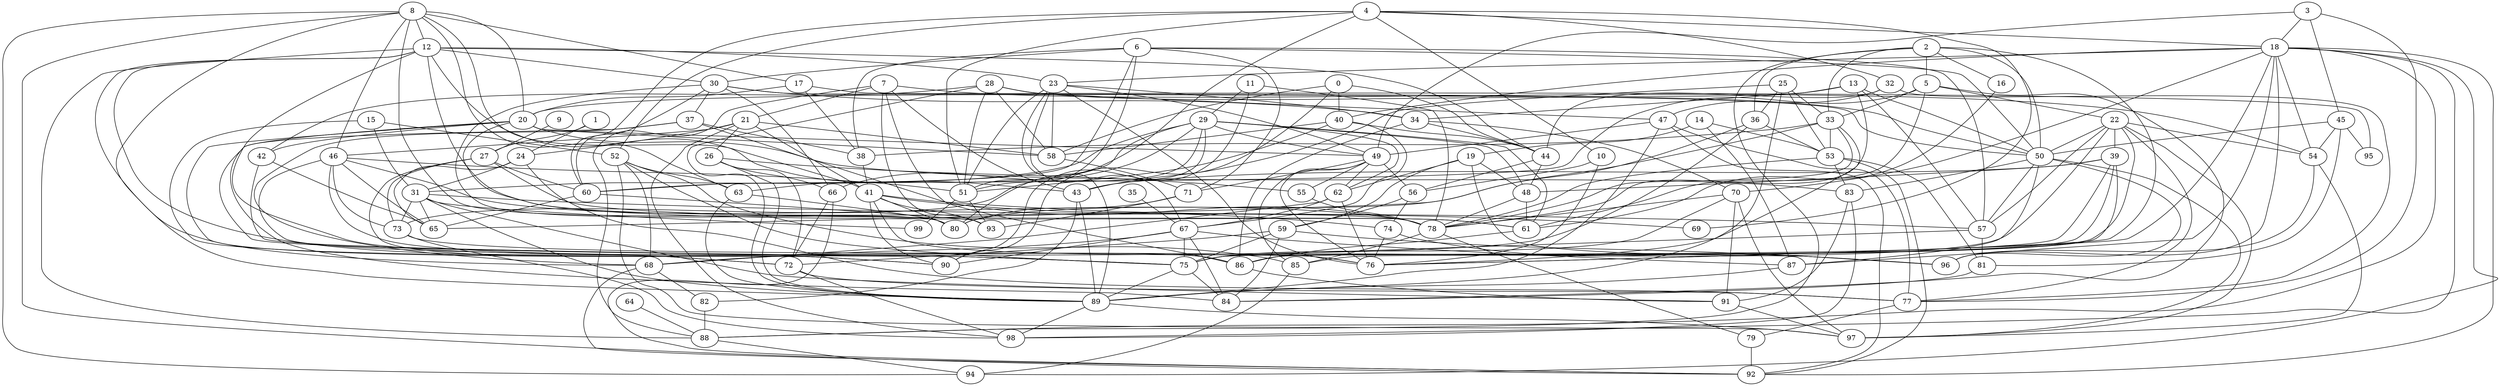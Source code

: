 strict graph "gnp_random_graph(100,0.06)" {
0;
1;
2;
3;
4;
5;
6;
7;
8;
9;
10;
11;
12;
13;
14;
15;
16;
17;
18;
19;
20;
21;
22;
23;
24;
25;
26;
27;
28;
29;
30;
31;
32;
33;
34;
35;
36;
37;
38;
39;
40;
41;
42;
43;
44;
45;
46;
47;
48;
49;
50;
51;
52;
53;
54;
55;
56;
57;
58;
59;
60;
61;
62;
63;
64;
65;
66;
67;
68;
69;
70;
71;
72;
73;
74;
75;
76;
77;
78;
79;
80;
81;
82;
83;
84;
85;
86;
87;
88;
89;
90;
91;
92;
93;
94;
95;
96;
97;
98;
99;
0 -- 40  [is_available=True, prob="0.712997806608"];
0 -- 58  [is_available=True, prob="1.0"];
0 -- 44  [is_available=True, prob="1.0"];
0 -- 90  [is_available=True, prob="0.564957918754"];
1 -- 24  [is_available=True, prob="0.401511229512"];
1 -- 27  [is_available=True, prob="0.572323816074"];
2 -- 33  [is_available=True, prob="0.75741853504"];
2 -- 36  [is_available=True, prob="0.858114996607"];
2 -- 5  [is_available=True, prob="0.879213992305"];
2 -- 76  [is_available=True, prob="0.439826245381"];
2 -- 16  [is_available=True, prob="0.207824063488"];
2 -- 50  [is_available=True, prob="1.0"];
2 -- 88  [is_available=True, prob="0.548475039195"];
3 -- 49  [is_available=True, prob="0.826608452863"];
3 -- 18  [is_available=True, prob="1.0"];
3 -- 45  [is_available=True, prob="1.0"];
3 -- 77  [is_available=True, prob="0.118206901979"];
4 -- 32  [is_available=True, prob="1.0"];
4 -- 69  [is_available=True, prob="1.0"];
4 -- 10  [is_available=True, prob="0.83114050686"];
4 -- 80  [is_available=True, prob="0.265670753599"];
4 -- 18  [is_available=True, prob="1.0"];
4 -- 51  [is_available=True, prob="0.131869208187"];
4 -- 52  [is_available=True, prob="0.488903745217"];
4 -- 60  [is_available=True, prob="0.115680650591"];
5 -- 33  [is_available=True, prob="1.0"];
5 -- 84  [is_available=True, prob="0.190567140253"];
5 -- 22  [is_available=True, prob="1.0"];
5 -- 60  [is_available=True, prob="0.355632623614"];
5 -- 61  [is_available=True, prob="0.690968893368"];
6 -- 38  [is_available=True, prob="0.573227242007"];
6 -- 71  [is_available=True, prob="1.0"];
6 -- 50  [is_available=True, prob="0.85708309815"];
6 -- 51  [is_available=True, prob="0.529884840355"];
6 -- 57  [is_available=True, prob="0.813660466175"];
6 -- 60  [is_available=True, prob="0.529252474967"];
6 -- 30  [is_available=True, prob="0.27229654671"];
7 -- 54  [is_available=True, prob="0.635428076257"];
7 -- 43  [is_available=True, prob="0.992729862611"];
7 -- 21  [is_available=True, prob="0.761925853889"];
7 -- 86  [is_available=True, prob="0.0971835687538"];
7 -- 88  [is_available=True, prob="0.540646476198"];
7 -- 93  [is_available=True, prob="0.396681131729"];
8 -- 68  [is_available=True, prob="1.0"];
8 -- 41  [is_available=True, prob="1.0"];
8 -- 12  [is_available=True, prob="0.638536817574"];
8 -- 46  [is_available=True, prob="0.198631234167"];
8 -- 80  [is_available=True, prob="0.37089235805"];
8 -- 17  [is_available=True, prob="0.751027770485"];
8 -- 20  [is_available=True, prob="0.992193485906"];
8 -- 92  [is_available=True, prob="0.349670177539"];
8 -- 94  [is_available=True, prob="0.854491808048"];
8 -- 63  [is_available=True, prob="0.805759514014"];
9 -- 27  [is_available=True, prob="0.271694235256"];
10 -- 56  [is_available=True, prob="1.0"];
10 -- 76  [is_available=True, prob="0.0788143584714"];
11 -- 90  [is_available=True, prob="0.174586803499"];
11 -- 29  [is_available=True, prob="0.529482054351"];
11 -- 78  [is_available=True, prob="1.0"];
12 -- 43  [is_available=True, prob="1.0"];
12 -- 44  [is_available=True, prob="1.0"];
12 -- 72  [is_available=True, prob="1.0"];
12 -- 86  [is_available=True, prob="0.655570553173"];
12 -- 23  [is_available=True, prob="0.573366155006"];
12 -- 88  [is_available=True, prob="0.627253113889"];
12 -- 89  [is_available=True, prob="0.400921241452"];
12 -- 61  [is_available=True, prob="0.248265284169"];
12 -- 30  [is_available=True, prob="0.957774768572"];
13 -- 57  [is_available=True, prob="0.753651797557"];
13 -- 34  [is_available=True, prob="0.749560860427"];
13 -- 20  [is_available=True, prob="0.103736983995"];
13 -- 50  [is_available=True, prob="0.492453215456"];
13 -- 78  [is_available=True, prob="0.0861035027393"];
14 -- 19  [is_available=True, prob="0.0376115107377"];
14 -- 53  [is_available=True, prob="0.862158388716"];
14 -- 87  [is_available=True, prob="1.0"];
15 -- 90  [is_available=True, prob="0.917449983514"];
15 -- 52  [is_available=True, prob="0.0954845630122"];
15 -- 31  [is_available=True, prob="0.310302077801"];
16 -- 61  [is_available=True, prob="0.796386238885"];
17 -- 20  [is_available=True, prob="0.558439223706"];
17 -- 38  [is_available=True, prob="1.0"];
17 -- 95  [is_available=True, prob="0.556191155113"];
18 -- 96  [is_available=True, prob="0.0793671895713"];
18 -- 98  [is_available=True, prob="0.380751318236"];
18 -- 70  [is_available=True, prob="0.722469305559"];
18 -- 40  [is_available=True, prob="0.265943478823"];
18 -- 87  [is_available=True, prob="0.609811225573"];
18 -- 76  [is_available=True, prob="0.597158097432"];
18 -- 54  [is_available=True, prob="0.127390572569"];
18 -- 23  [is_available=True, prob="0.741481603658"];
18 -- 88  [is_available=True, prob="1.0"];
18 -- 92  [is_available=True, prob="1.0"];
18 -- 94  [is_available=True, prob="1.0"];
19 -- 48  [is_available=True, prob="1.0"];
19 -- 96  [is_available=True, prob="1.0"];
19 -- 59  [is_available=True, prob="1.0"];
19 -- 62  [is_available=True, prob="0.88034869859"];
20 -- 49  [is_available=True, prob="0.796157068898"];
20 -- 42  [is_available=True, prob="0.322933648792"];
20 -- 75  [is_available=True, prob="1.0"];
20 -- 78  [is_available=True, prob="1.0"];
20 -- 83  [is_available=True, prob="0.201414570678"];
20 -- 58  [is_available=True, prob="0.921373017696"];
20 -- 90  [is_available=True, prob="0.299383705933"];
21 -- 98  [is_available=True, prob="0.55070984868"];
21 -- 41  [is_available=True, prob="0.628231808591"];
21 -- 46  [is_available=True, prob="0.979188224469"];
21 -- 24  [is_available=True, prob="1.0"];
21 -- 26  [is_available=True, prob="0.902798047323"];
21 -- 58  [is_available=True, prob="0.918603371445"];
22 -- 97  [is_available=True, prob="0.995680295759"];
22 -- 39  [is_available=True, prob="0.478801724909"];
22 -- 75  [is_available=True, prob="0.195991584534"];
22 -- 77  [is_available=True, prob="0.0757754986795"];
22 -- 50  [is_available=True, prob="0.234407621234"];
22 -- 54  [is_available=True, prob="0.327936395546"];
22 -- 57  [is_available=True, prob="0.296020959076"];
22 -- 86  [is_available=True, prob="1.0"];
23 -- 34  [is_available=True, prob="0.00372403625031"];
23 -- 67  [is_available=True, prob="0.333011446747"];
23 -- 76  [is_available=True, prob="0.473386648221"];
23 -- 49  [is_available=True, prob="0.530280942726"];
23 -- 51  [is_available=True, prob="0.439538374195"];
23 -- 89  [is_available=True, prob="0.361688777783"];
23 -- 58  [is_available=True, prob="0.532260773457"];
24 -- 77  [is_available=True, prob="0.231980640974"];
24 -- 65  [is_available=True, prob="0.423402274529"];
24 -- 31  [is_available=True, prob="0.0333355446182"];
25 -- 33  [is_available=True, prob="0.673586034182"];
25 -- 43  [is_available=True, prob="0.887387846044"];
25 -- 36  [is_available=True, prob="1.0"];
25 -- 53  [is_available=True, prob="0.836877821468"];
25 -- 89  [is_available=True, prob="0.325952377593"];
26 -- 72  [is_available=True, prob="0.867938943658"];
26 -- 89  [is_available=True, prob="0.399215509295"];
26 -- 66  [is_available=True, prob="0.7939320415"];
26 -- 55  [is_available=True, prob="1.0"];
27 -- 72  [is_available=True, prob="0.968235969016"];
27 -- 73  [is_available=True, prob="0.755911595428"];
27 -- 60  [is_available=True, prob="0.388487342901"];
27 -- 61  [is_available=True, prob="0.438061041921"];
28 -- 42  [is_available=True, prob="0.582869096966"];
28 -- 47  [is_available=True, prob="0.793751092201"];
28 -- 50  [is_available=True, prob="0.695879563651"];
28 -- 51  [is_available=True, prob="0.219093647008"];
28 -- 89  [is_available=True, prob="0.747028895531"];
28 -- 58  [is_available=True, prob="0.685106533453"];
29 -- 66  [is_available=True, prob="0.73324580562"];
29 -- 73  [is_available=True, prob="0.164494021713"];
29 -- 48  [is_available=True, prob="0.917533093225"];
29 -- 49  [is_available=True, prob="0.424643965986"];
29 -- 51  [is_available=True, prob="1.0"];
29 -- 63  [is_available=True, prob="1.0"];
29 -- 61  [is_available=True, prob="0.254296478695"];
29 -- 62  [is_available=True, prob="0.857010038822"];
29 -- 31  [is_available=True, prob="0.82165670068"];
30 -- 34  [is_available=True, prob="1.0"];
30 -- 37  [is_available=True, prob="1.0"];
30 -- 66  [is_available=True, prob="0.0894225602647"];
30 -- 80  [is_available=True, prob="0.17435202477"];
30 -- 50  [is_available=True, prob="0.758074034106"];
30 -- 60  [is_available=True, prob="1.0"];
31 -- 65  [is_available=True, prob="1.0"];
31 -- 99  [is_available=True, prob="0.914549805588"];
31 -- 73  [is_available=True, prob="0.0825552420498"];
31 -- 89  [is_available=True, prob="0.099542246024"];
31 -- 57  [is_available=True, prob="0.627312039501"];
31 -- 91  [is_available=True, prob="0.745796061672"];
32 -- 44  [is_available=True, prob="1.0"];
32 -- 77  [is_available=True, prob="1.0"];
32 -- 47  [is_available=True, prob="0.287643033561"];
33 -- 65  [is_available=True, prob="1.0"];
33 -- 38  [is_available=True, prob="0.999358339712"];
33 -- 76  [is_available=True, prob="1.0"];
33 -- 78  [is_available=True, prob="1.0"];
33 -- 53  [is_available=True, prob="0.568843473362"];
34 -- 70  [is_available=True, prob="0.346490244131"];
34 -- 44  [is_available=True, prob="1.0"];
34 -- 86  [is_available=True, prob="1.0"];
35 -- 67  [is_available=True, prob="1.0"];
36 -- 80  [is_available=True, prob="0.802022726274"];
36 -- 68  [is_available=True, prob="1.0"];
36 -- 53  [is_available=True, prob="0.614268703643"];
37 -- 84  [is_available=True, prob="0.300833237142"];
37 -- 78  [is_available=True, prob="0.198350241548"];
37 -- 68  [is_available=True, prob="0.556890428725"];
37 -- 38  [is_available=True, prob="0.091969281694"];
38 -- 41  [is_available=True, prob="0.92942761008"];
39 -- 43  [is_available=True, prob="0.644569619697"];
39 -- 75  [is_available=True, prob="0.0404621477808"];
39 -- 48  [is_available=True, prob="0.851690308952"];
39 -- 85  [is_available=True, prob="0.270605529314"];
39 -- 86  [is_available=True, prob="0.604453878264"];
40 -- 67  [is_available=True, prob="0.898745552173"];
40 -- 44  [is_available=True, prob="0.728632019085"];
40 -- 51  [is_available=True, prob="0.47552702144"];
40 -- 58  [is_available=True, prob="1.0"];
41 -- 69  [is_available=True, prob="0.850584339865"];
41 -- 74  [is_available=True, prob="0.832852253225"];
41 -- 76  [is_available=True, prob="1.0"];
41 -- 80  [is_available=True, prob="0.689659987468"];
41 -- 90  [is_available=True, prob="1.0"];
41 -- 93  [is_available=True, prob="0.943979302902"];
42 -- 75  [is_available=True, prob="0.26784868861"];
42 -- 65  [is_available=True, prob="0.426686813049"];
43 -- 82  [is_available=True, prob="1.0"];
43 -- 89  [is_available=True, prob="0.606258598789"];
44 -- 48  [is_available=True, prob="0.604914016353"];
44 -- 56  [is_available=True, prob="0.881920980676"];
45 -- 81  [is_available=True, prob="0.761128869232"];
45 -- 50  [is_available=True, prob="0.467418277096"];
45 -- 54  [is_available=True, prob="0.199345808427"];
45 -- 95  [is_available=True, prob="1.0"];
46 -- 65  [is_available=True, prob="0.548965837787"];
46 -- 73  [is_available=True, prob="1.0"];
46 -- 75  [is_available=True, prob="1.0"];
46 -- 78  [is_available=True, prob="0.0919745152171"];
46 -- 51  [is_available=True, prob="1.0"];
46 -- 86  [is_available=True, prob="1.0"];
47 -- 92  [is_available=True, prob="0.658105919825"];
47 -- 77  [is_available=True, prob="0.517671481772"];
47 -- 49  [is_available=True, prob="0.94526726594"];
47 -- 89  [is_available=True, prob="1.0"];
48 -- 78  [is_available=True, prob="0.296681707678"];
48 -- 61  [is_available=True, prob="0.189349230301"];
49 -- 71  [is_available=True, prob="1.0"];
49 -- 76  [is_available=True, prob="1.0"];
49 -- 85  [is_available=True, prob="0.060066879001"];
49 -- 55  [is_available=True, prob="0.64432706068"];
49 -- 56  [is_available=True, prob="0.212183870837"];
49 -- 62  [is_available=True, prob="0.831665437174"];
50 -- 96  [is_available=True, prob="0.781045575755"];
50 -- 97  [is_available=True, prob="0.0748674118585"];
50 -- 83  [is_available=True, prob="0.857607699209"];
50 -- 87  [is_available=True, prob="0.893660323526"];
50 -- 57  [is_available=True, prob="1.0"];
51 -- 99  [is_available=True, prob="0.141804540991"];
51 -- 93  [is_available=True, prob="0.706991689431"];
52 -- 97  [is_available=True, prob="0.28400625259"];
52 -- 68  [is_available=True, prob="0.151268236221"];
52 -- 75  [is_available=True, prob="0.337658379871"];
52 -- 85  [is_available=True, prob="0.0888251463501"];
52 -- 63  [is_available=True, prob="0.918654768075"];
53 -- 78  [is_available=True, prob="0.738149735621"];
53 -- 81  [is_available=True, prob="0.437637410231"];
53 -- 83  [is_available=True, prob="0.310099003766"];
53 -- 92  [is_available=True, prob="0.647207670509"];
54 -- 96  [is_available=True, prob="1.0"];
54 -- 97  [is_available=True, prob="0.242689518695"];
55 -- 78  [is_available=True, prob="1.0"];
56 -- 59  [is_available=True, prob="0.89259306069"];
56 -- 74  [is_available=True, prob="0.965750168089"];
57 -- 75  [is_available=True, prob="0.513508462042"];
57 -- 81  [is_available=True, prob="0.573438347289"];
58 -- 71  [is_available=True, prob="0.937133774575"];
59 -- 96  [is_available=True, prob="0.228938912311"];
59 -- 72  [is_available=True, prob="1.0"];
59 -- 75  [is_available=True, prob="1.0"];
59 -- 84  [is_available=True, prob="0.24836579615"];
60 -- 65  [is_available=True, prob="0.672804222802"];
60 -- 93  [is_available=True, prob="1.0"];
61 -- 86  [is_available=True, prob="1.0"];
62 -- 67  [is_available=True, prob="1.0"];
62 -- 68  [is_available=True, prob="0.0626609352035"];
62 -- 76  [is_available=True, prob="0.546374856759"];
63 -- 80  [is_available=True, prob="0.0398649842909"];
63 -- 89  [is_available=True, prob="1.0"];
64 -- 88  [is_available=True, prob="1.0"];
66 -- 72  [is_available=True, prob="0.561673338274"];
66 -- 92  [is_available=True, prob="0.420824897381"];
67 -- 68  [is_available=True, prob="0.878336074755"];
67 -- 75  [is_available=True, prob="0.585795943543"];
67 -- 84  [is_available=True, prob="0.811384483862"];
67 -- 87  [is_available=True, prob="0.797032755844"];
67 -- 90  [is_available=True, prob="0.508689114054"];
68 -- 82  [is_available=True, prob="0.524530805779"];
68 -- 92  [is_available=True, prob="0.549239967537"];
70 -- 97  [is_available=True, prob="1.0"];
70 -- 75  [is_available=True, prob="0.0164281755674"];
70 -- 78  [is_available=True, prob="1.0"];
70 -- 91  [is_available=True, prob="0.751919973446"];
71 -- 80  [is_available=True, prob="0.193361080352"];
71 -- 93  [is_available=True, prob="0.901970054349"];
72 -- 98  [is_available=True, prob="0.76111672182"];
72 -- 77  [is_available=True, prob="1.0"];
73 -- 98  [is_available=True, prob="0.605190410046"];
73 -- 76  [is_available=True, prob="0.798678079209"];
74 -- 76  [is_available=True, prob="0.659262266638"];
74 -- 96  [is_available=True, prob="0.45472232333"];
75 -- 84  [is_available=True, prob="0.827654293741"];
75 -- 89  [is_available=True, prob="0.910913494012"];
77 -- 79  [is_available=True, prob="1.0"];
78 -- 79  [is_available=True, prob="0.51129738992"];
78 -- 85  [is_available=True, prob="0.941897694118"];
79 -- 92  [is_available=True, prob="0.611686209122"];
81 -- 84  [is_available=True, prob="0.988135048712"];
82 -- 88  [is_available=True, prob="0.687534729155"];
83 -- 98  [is_available=True, prob="0.676655242023"];
83 -- 91  [is_available=True, prob="0.759191651139"];
85 -- 94  [is_available=True, prob="1.0"];
86 -- 91  [is_available=True, prob="0.022279409311"];
87 -- 89  [is_available=True, prob="0.615621337252"];
88 -- 94  [is_available=True, prob="0.547315916997"];
89 -- 97  [is_available=True, prob="0.838624800745"];
89 -- 98  [is_available=True, prob="0.616372750469"];
91 -- 97  [is_available=True, prob="0.14402128543"];
}
